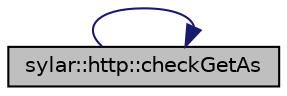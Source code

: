 digraph "sylar::http::checkGetAs"
{
 // LATEX_PDF_SIZE
  edge [fontname="Helvetica",fontsize="10",labelfontname="Helvetica",labelfontsize="10"];
  node [fontname="Helvetica",fontsize="10",shape=record];
  rankdir="LR";
  Node1 [label="sylar::http::checkGetAs",height=0.2,width=0.4,color="black", fillcolor="grey75", style="filled", fontcolor="black",tooltip="获取Map中的key值,并转成对应类型,返回是否成功"];
  Node1 -> Node1 [color="midnightblue",fontsize="10",style="solid",fontname="Helvetica"];
}
